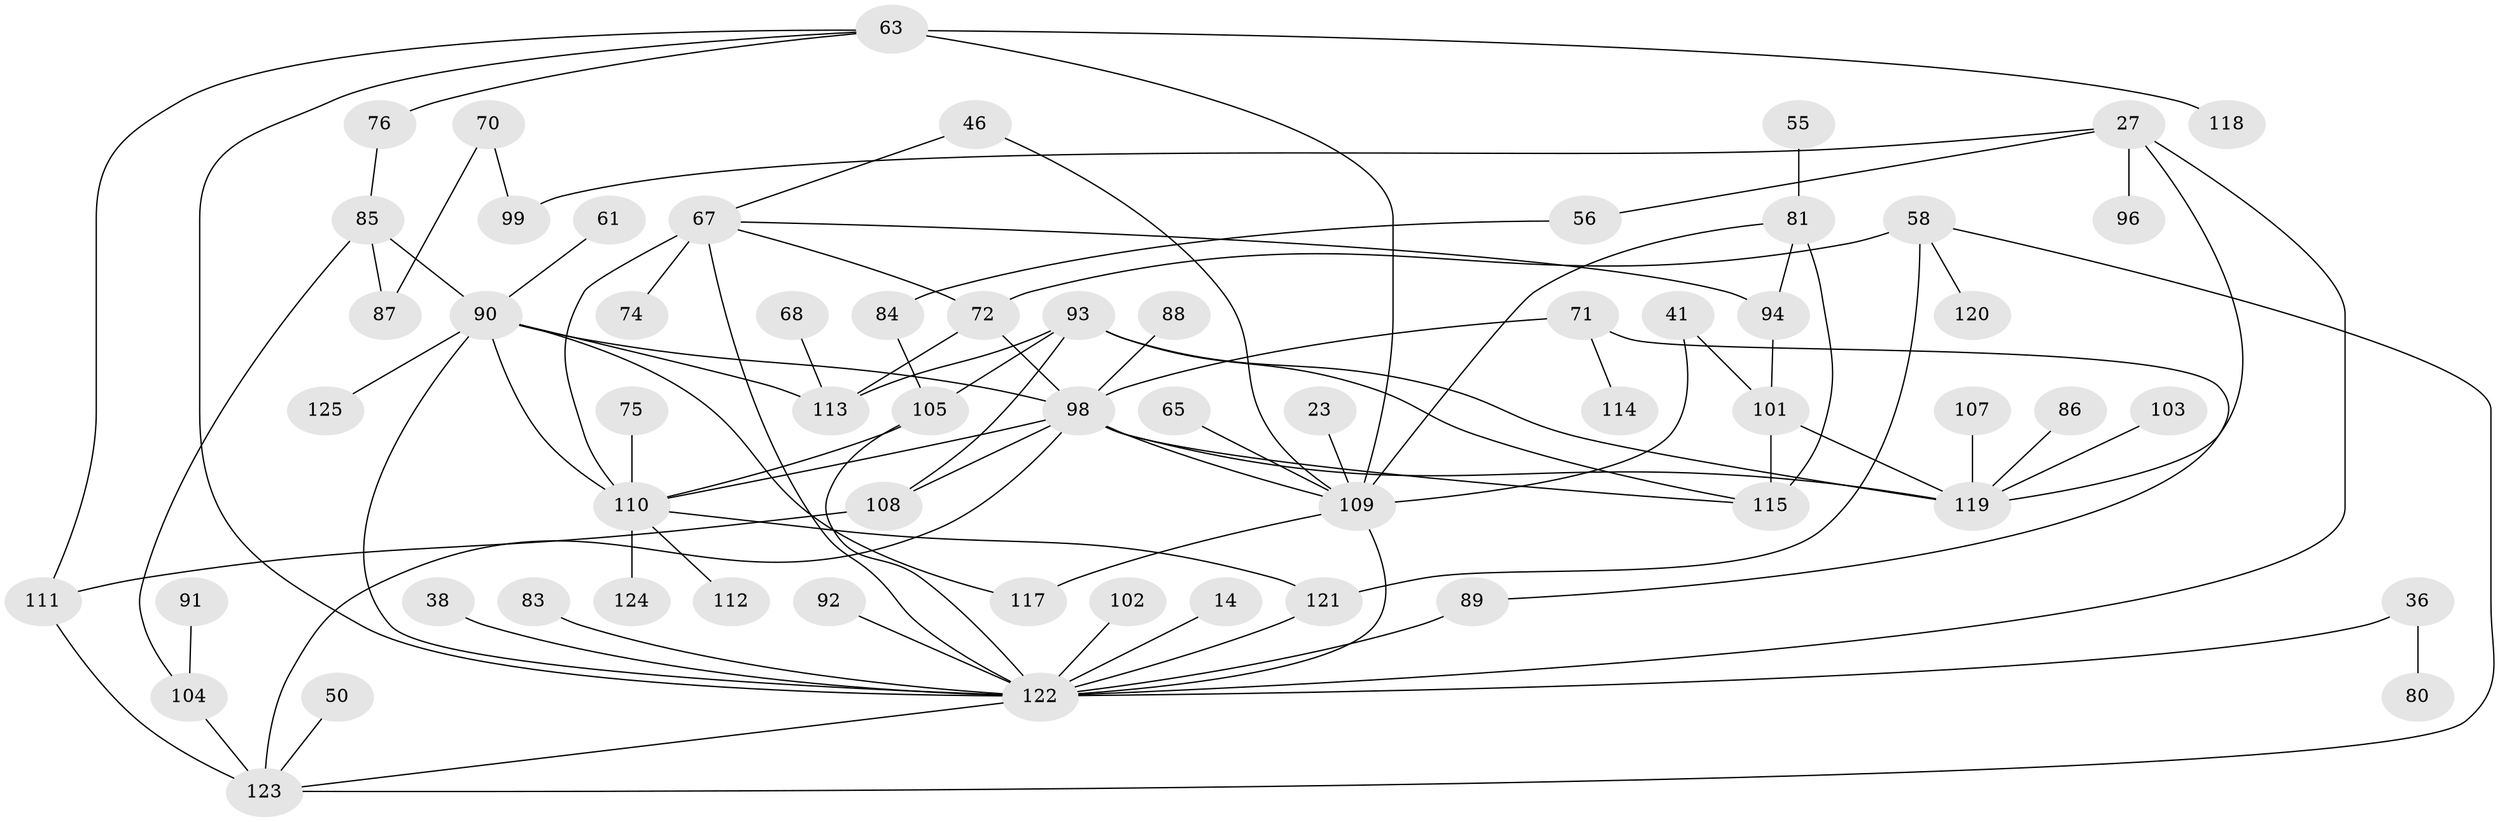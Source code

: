 // original degree distribution, {6: 0.032, 5: 0.088, 8: 0.008, 3: 0.248, 1: 0.24, 2: 0.264, 4: 0.12}
// Generated by graph-tools (version 1.1) at 2025/44/03/04/25 21:44:22]
// undirected, 62 vertices, 91 edges
graph export_dot {
graph [start="1"]
  node [color=gray90,style=filled];
  14;
  23;
  27 [super="+7"];
  36;
  38;
  41;
  46;
  50;
  55;
  56;
  58;
  61;
  63 [super="+17"];
  65;
  67 [super="+29+39+62"];
  68;
  70;
  71;
  72 [super="+51"];
  74;
  75;
  76;
  80;
  81 [super="+25"];
  83;
  84;
  85;
  86;
  87;
  88;
  89 [super="+59+13"];
  90 [super="+10+12"];
  91;
  92;
  93 [super="+53"];
  94;
  96;
  98 [super="+22+30+48"];
  99 [super="+57"];
  101 [super="+42"];
  102;
  103;
  104 [super="+69"];
  105 [super="+77"];
  107;
  108 [super="+100"];
  109 [super="+4+28"];
  110 [super="+79+106"];
  111;
  112;
  113 [super="+34"];
  114;
  115 [super="+40+95"];
  117;
  118;
  119 [super="+44+78"];
  120;
  121 [super="+116"];
  122 [super="+66+54+73"];
  123 [super="+43+97"];
  124;
  125;
  14 -- 122;
  23 -- 109;
  27 -- 56;
  27 -- 96;
  27 -- 122 [weight=2];
  27 -- 119;
  27 -- 99;
  36 -- 80;
  36 -- 122;
  38 -- 122 [weight=2];
  41 -- 109;
  41 -- 101;
  46 -- 109;
  46 -- 67;
  50 -- 123;
  55 -- 81;
  56 -- 84;
  58 -- 120;
  58 -- 121;
  58 -- 123;
  58 -- 72;
  61 -- 90;
  63 -- 76;
  63 -- 118;
  63 -- 109 [weight=2];
  63 -- 111;
  63 -- 122;
  65 -- 109;
  67 -- 94;
  67 -- 74;
  67 -- 122 [weight=3];
  67 -- 72;
  67 -- 110;
  68 -- 113;
  70 -- 87;
  70 -- 99;
  71 -- 114;
  71 -- 98;
  71 -- 89;
  72 -- 113;
  72 -- 98;
  75 -- 110;
  76 -- 85;
  81 -- 109;
  81 -- 94;
  81 -- 115 [weight=2];
  83 -- 122;
  84 -- 105;
  85 -- 87;
  85 -- 90;
  85 -- 104;
  86 -- 119;
  88 -- 98;
  89 -- 122 [weight=2];
  90 -- 125;
  90 -- 117;
  90 -- 122;
  90 -- 113;
  90 -- 98;
  90 -- 110;
  91 -- 104;
  92 -- 122;
  93 -- 115;
  93 -- 113;
  93 -- 119;
  93 -- 105;
  93 -- 108;
  94 -- 101;
  98 -- 109 [weight=2];
  98 -- 123 [weight=2];
  98 -- 119 [weight=2];
  98 -- 115;
  98 -- 110 [weight=2];
  98 -- 108;
  101 -- 119;
  101 -- 115;
  102 -- 122;
  103 -- 119;
  104 -- 123 [weight=2];
  105 -- 110;
  105 -- 122;
  107 -- 119;
  108 -- 111;
  109 -- 117;
  109 -- 122 [weight=2];
  110 -- 124;
  110 -- 112;
  110 -- 121;
  111 -- 123;
  121 -- 122 [weight=2];
  122 -- 123;
}
